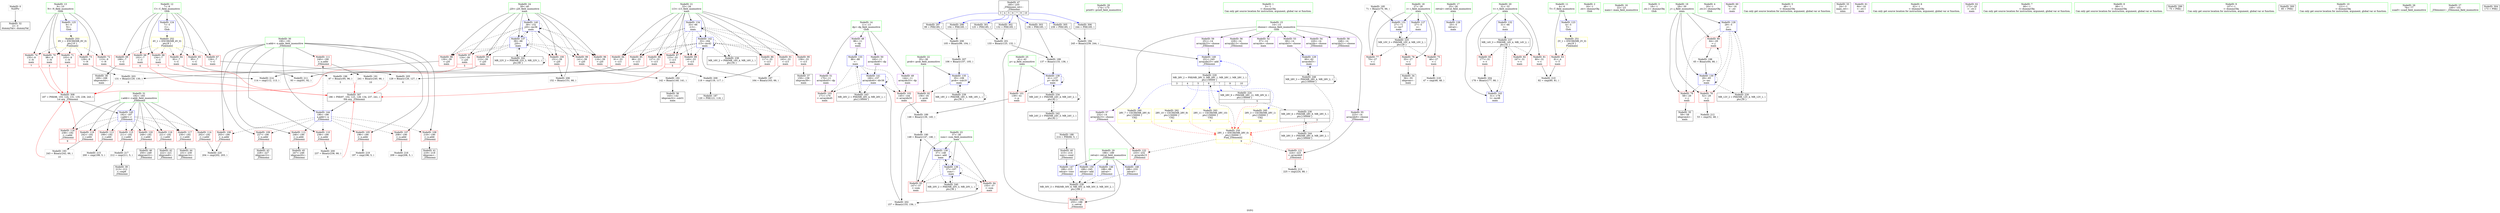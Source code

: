 digraph "SVFG" {
	label="SVFG";

	Node0x5555607b67b0 [shape=record,color=grey,label="{NodeID: 0\nNullPtr}"];
	Node0x5555607b67b0 -> Node0x5555607d3e70[style=solid];
	Node0x5555607d4c70 [shape=record,color=red,label="{NodeID: 97\n124\<--39\n\<--j20\nmain\n|{<s0>5}}"];
	Node0x5555607d4c70:s0 -> Node0x555560806ab0[style=solid,color=red];
	Node0x5555607d3040 [shape=record,color=green,label="{NodeID: 14\n11\<--13\ndp\<--dp_field_insensitive\nGlob }"];
	Node0x5555607d3040 -> Node0x5555607d5bc0[style=solid];
	Node0x5555607d3040 -> Node0x5555607d5c90[style=solid];
	Node0x5555607d3040 -> Node0x5555607d5d60[style=solid];
	Node0x5555607d3040 -> Node0x5555607d5e30[style=solid];
	Node0x5555607d8680 [shape=record,color=grey,label="{NodeID: 194\n245 = Binary(239, 244, )\n}"];
	Node0x5555607d8680 -> Node0x5555607dbe80[style=solid];
	Node0x5555607d8680 -> Node0x5555607dbf50[style=solid];
	Node0x5555607d57d0 [shape=record,color=red,label="{NodeID: 111\n240\<--190\n\<--n.addr\n_Z5binomii\n}"];
	Node0x5555607d57d0 -> Node0x5555607df160[style=solid];
	Node0x5555607d3b00 [shape=record,color=green,label="{NodeID: 28\n174\<--175\nprintf\<--printf_field_insensitive\n}"];
	Node0x5555607e1af0 [shape=record,color=grey,label="{NodeID: 208\n105 = Binary(99, 104, )\n}"];
	Node0x5555607e1af0 -> Node0x5555607e1970[style=solid];
	Node0x5555607daad0 [shape=record,color=blue,label="{NodeID: 125\n9\<--5\nN\<--\nGlob }"];
	Node0x5555607daad0 -> Node0x5555607f47d0[style=dashed];
	Node0x5555607d46c0 [shape=record,color=black,label="{NodeID: 42\n222\<--221\nidxprom8\<--\n_Z5binomii\n}"];
	Node0x5555608061e0 [shape=record,color=black,label="{NodeID: 305\n239 = PHI(185, )\n}"];
	Node0x5555608061e0 -> Node0x5555607d8680[style=solid];
	Node0x5555607db660 [shape=record,color=blue,label="{NodeID: 139\n37\<--148\nsum\<--add\nmain\n}"];
	Node0x5555607db660 -> Node0x5555607d8050[style=dashed];
	Node0x5555607db660 -> Node0x5555607d8120[style=dashed];
	Node0x5555607db660 -> Node0x5555607db3f0[style=dashed];
	Node0x5555607db660 -> Node0x5555607db660[style=dashed];
	Node0x5555607db660 -> Node0x5555607f1120[style=dashed];
	Node0x5555607d6240 [shape=record,color=purple,label="{NodeID: 56\n229\<--14\narrayidx13\<--choose\n_Z5binomii\n}"];
	Node0x5555607efd20 [shape=record,color=black,label="{NodeID: 236\nMR_28V_6 = PHI(MR_28V_9, MR_28V_5, )\npts\{150000 \}\n|{|<s1>3}}"];
	Node0x5555607efd20 -> Node0x5555607f2d30[style=dashed];
	Node0x5555607efd20:s1 -> Node0x5555607f4500[style=dashed,color=red];
	Node0x5555607d6da0 [shape=record,color=red,label="{NodeID: 70\n98\<--9\n\<--N\nmain\n|{<s0>3}}"];
	Node0x5555607d6da0:s0 -> Node0x555560806ab0[style=solid,color=red];
	Node0x5555607f4500 [shape=record,color=yellow,style=double,label="{NodeID: 250\n28V_1 = ENCHI(MR_28V_0)\npts\{150000 \}\nFun[_Z5binomii]|{|<s3>9}}"];
	Node0x5555607f4500 -> Node0x5555607da730[style=dashed];
	Node0x5555607f4500 -> Node0x5555607da800[style=dashed];
	Node0x5555607f4500 -> Node0x5555607eda20[style=dashed];
	Node0x5555607f4500:s3 -> Node0x5555607f4500[style=dashed,color=red];
	Node0x5555607d7900 [shape=record,color=red,label="{NodeID: 84\n91\<--33\n\<--i13\nmain\n}"];
	Node0x5555607d7900 -> Node0x5555607e1f70[style=solid];
	Node0x5555607c1f40 [shape=record,color=green,label="{NodeID: 1\n5\<--1\n\<--dummyObj\nCan only get source location for instruction, argument, global var or function.}"];
	Node0x5555607d4d40 [shape=record,color=red,label="{NodeID: 98\n130\<--39\n\<--j20\nmain\n}"];
	Node0x5555607d4d40 -> Node0x5555607e1370[style=solid];
	Node0x5555607d30d0 [shape=record,color=green,label="{NodeID: 15\n14\<--15\nchoose\<--choose_field_insensitive\nGlob }"];
	Node0x5555607d30d0 -> Node0x5555607d5f00[style=solid];
	Node0x5555607d30d0 -> Node0x5555607d5fd0[style=solid];
	Node0x5555607d30d0 -> Node0x5555607d60a0[style=solid];
	Node0x5555607d30d0 -> Node0x5555607d6170[style=solid];
	Node0x5555607d30d0 -> Node0x5555607d6240[style=solid];
	Node0x5555607d30d0 -> Node0x5555607d6310[style=solid];
	Node0x5555607d30d0 -> Node0x5555607d63e0[style=solid];
	Node0x5555607d30d0 -> Node0x5555607d64b0[style=solid];
	Node0x5555607d8800 [shape=record,color=grey,label="{NodeID: 195\n71 = Binary(70, 66, )\n}"];
	Node0x5555607d8800 -> Node0x5555607dafe0[style=solid];
	Node0x5555607d58a0 [shape=record,color=red,label="{NodeID: 112\n246\<--190\n\<--n.addr\n_Z5binomii\n}"];
	Node0x5555607d58a0 -> Node0x5555607d4930[style=solid];
	Node0x5555607d3c00 [shape=record,color=green,label="{NodeID: 29\n188\<--189\nretval\<--retval_field_insensitive\n_Z5binomii\n}"];
	Node0x5555607d3c00 -> Node0x5555607d5220[style=solid];
	Node0x5555607d3c00 -> Node0x5555607dbc10[style=solid];
	Node0x5555607d3c00 -> Node0x5555607dbce0[style=solid];
	Node0x5555607d3c00 -> Node0x5555607dbdb0[style=solid];
	Node0x5555607d3c00 -> Node0x5555607dbf50[style=solid];
	Node0x5555607f7910 [shape=record,color=yellow,style=double,label="{NodeID: 292\n28V_10 = CSCHI(MR_28V_9)\npts\{150000 \}\nCS[]|{<s0>6}}"];
	Node0x5555607f7910:s0 -> Node0x5555607f4500[style=dashed,color=red];
	Node0x5555607e1c70 [shape=record,color=grey,label="{NodeID: 209\n118 = cmp(116, 117, )\n}"];
	Node0x5555607e1c70 -> Node0x555560585e80[style=solid];
	Node0x5555607dabd0 [shape=record,color=blue,label="{NodeID: 126\n25\<--5\nretval\<--\nmain\n}"];
	Node0x5555607d4790 [shape=record,color=black,label="{NodeID: 43\n228\<--227\nidxprom12\<--\n_Z5binomii\n}"];
	Node0x555560806350 [shape=record,color=black,label="{NodeID: 306\n244 = PHI(185, )\n}"];
	Node0x555560806350 -> Node0x5555607d8680[style=solid];
	Node0x5555607db730 [shape=record,color=blue,label="{NodeID: 140\n39\<--152\nj20\<--inc36\nmain\n}"];
	Node0x5555607db730 -> Node0x5555607d81f0[style=dashed];
	Node0x5555607db730 -> Node0x5555607d4ba0[style=dashed];
	Node0x5555607db730 -> Node0x5555607d4c70[style=dashed];
	Node0x5555607db730 -> Node0x5555607d4d40[style=dashed];
	Node0x5555607db730 -> Node0x5555607d4e10[style=dashed];
	Node0x5555607db730 -> Node0x5555607d4ee0[style=dashed];
	Node0x5555607db730 -> Node0x5555607db4c0[style=dashed];
	Node0x5555607db730 -> Node0x5555607db730[style=dashed];
	Node0x5555607db730 -> Node0x5555607f1620[style=dashed];
	Node0x5555607d6310 [shape=record,color=purple,label="{NodeID: 57\n232\<--14\narrayidx15\<--choose\n_Z5binomii\n}"];
	Node0x5555607d6310 -> Node0x5555607da800[style=solid];
	Node0x5555607f0220 [shape=record,color=black,label="{NodeID: 237\nMR_14V_3 = PHI(MR_14V_4, MR_14V_2, )\npts\{32 \}\n}"];
	Node0x5555607f0220 -> Node0x5555607d7690[style=dashed];
	Node0x5555607f0220 -> Node0x5555607d7760[style=dashed];
	Node0x5555607f0220 -> Node0x5555607d7830[style=dashed];
	Node0x5555607f0220 -> Node0x5555607db9a0[style=dashed];
	Node0x5555607d6e70 [shape=record,color=red,label="{NodeID: 71\n103\<--9\n\<--N\nmain\n|{<s0>4}}"];
	Node0x5555607d6e70:s0 -> Node0x555560806ab0[style=solid,color=red];
	Node0x5555607f45e0 [shape=record,color=yellow,style=double,label="{NodeID: 251\n2V_1 = ENCHI(MR_2V_0)\npts\{6 \}\nFun[main]}"];
	Node0x5555607f45e0 -> Node0x5555607d67f0[style=dashed];
	Node0x5555607d79d0 [shape=record,color=red,label="{NodeID: 85\n96\<--33\n\<--i13\nmain\n}"];
	Node0x5555607d79d0 -> Node0x5555607d8980[style=solid];
	Node0x5555607b2dc0 [shape=record,color=green,label="{NodeID: 2\n16\<--1\n.str\<--dummyObj\nGlob }"];
	Node0x5555607d4e10 [shape=record,color=red,label="{NodeID: 99\n141\<--39\n\<--j20\nmain\n}"];
	Node0x5555607d4e10 -> Node0x5555607d8380[style=solid];
	Node0x5555607d3160 [shape=record,color=green,label="{NodeID: 16\n22\<--23\nmain\<--main_field_insensitive\n}"];
	Node0x5555607d8980 [shape=record,color=grey,label="{NodeID: 196\n97 = Binary(95, 96, )\n|{<s0>3}}"];
	Node0x5555607d8980:s0 -> Node0x555560806490[style=solid,color=red];
	Node0x5555607d5970 [shape=record,color=red,label="{NodeID: 113\n199\<--192\n\<--r.addr\n_Z5binomii\n}"];
	Node0x5555607d5970 -> Node0x5555607e2570[style=solid];
	Node0x5555607d3cd0 [shape=record,color=green,label="{NodeID: 30\n190\<--191\nn.addr\<--n.addr_field_insensitive\n_Z5binomii\n}"];
	Node0x5555607d3cd0 -> Node0x5555607d52f0[style=solid];
	Node0x5555607d3cd0 -> Node0x5555607d53c0[style=solid];
	Node0x5555607d3cd0 -> Node0x5555607d5490[style=solid];
	Node0x5555607d3cd0 -> Node0x5555607d5560[style=solid];
	Node0x5555607d3cd0 -> Node0x5555607d5630[style=solid];
	Node0x5555607d3cd0 -> Node0x5555607d5700[style=solid];
	Node0x5555607d3cd0 -> Node0x5555607d57d0[style=solid];
	Node0x5555607d3cd0 -> Node0x5555607d58a0[style=solid];
	Node0x5555607d3cd0 -> Node0x5555607dba70[style=solid];
	Node0x5555607f7a70 [shape=record,color=yellow,style=double,label="{NodeID: 293\n28V_11 = CSCHI(MR_28V_10)\npts\{150000 \}\nCS[]|{<s0>7}}"];
	Node0x5555607f7a70:s0 -> Node0x5555607f4500[style=dashed,color=red];
	Node0x5555607e1df0 [shape=record,color=grey,label="{NodeID: 210\n82 = cmp(80, 81, )\n}"];
	Node0x5555607daca0 [shape=record,color=blue,label="{NodeID: 127\n27\<--5\ni\<--\nmain\n}"];
	Node0x5555607daca0 -> Node0x5555607ec620[style=dashed];
	Node0x5555607d4860 [shape=record,color=black,label="{NodeID: 44\n231\<--230\nidxprom14\<--\n_Z5binomii\n}"];
	Node0x555560806490 [shape=record,color=black,label="{NodeID: 307\n186 = PHI(97, 102, 123, 128, 134, 237, 241, )\n0th arg _Z5binomii }"];
	Node0x555560806490 -> Node0x5555607dba70[style=solid];
	Node0x5555607ec120 [shape=record,color=black,label="{NodeID: 224\nMR_28V_9 = PHI(MR_28V_12, MR_28V_8, )\npts\{150000 \}\n|{|<s1>5}}"];
	Node0x5555607ec120 -> Node0x5555607efd20[style=dashed];
	Node0x5555607ec120:s1 -> Node0x5555607f4500[style=dashed,color=red];
	Node0x5555607db800 [shape=record,color=blue,label="{NodeID: 141\n160\<--157\narrayidx40\<--div38\nmain\n}"];
	Node0x5555607db800 -> Node0x5555607d5080[style=dashed];
	Node0x5555607db800 -> Node0x5555607d5150[style=dashed];
	Node0x5555607db800 -> Node0x5555607db800[style=dashed];
	Node0x5555607db800 -> Node0x5555607f2020[style=dashed];
	Node0x5555607d63e0 [shape=record,color=purple,label="{NodeID: 58\n248\<--14\narrayidx21\<--choose\n_Z5binomii\n}"];
	Node0x5555607f0720 [shape=record,color=black,label="{NodeID: 238\nMR_16V_2 = PHI(MR_16V_4, MR_16V_1, )\npts\{34 \}\n}"];
	Node0x5555607f0720 -> Node0x5555607db250[style=dashed];
	Node0x5555607d6f40 [shape=record,color=red,label="{NodeID: 72\n113\<--9\n\<--N\nmain\n}"];
	Node0x5555607d6f40 -> Node0x5555607e23f0[style=solid];
	Node0x5555607f46f0 [shape=record,color=yellow,style=double,label="{NodeID: 252\n4V_1 = ENCHI(MR_4V_0)\npts\{8 \}\nFun[main]}"];
	Node0x5555607f46f0 -> Node0x5555607d68c0[style=dashed];
	Node0x5555607f46f0 -> Node0x5555607d6990[style=dashed];
	Node0x5555607f46f0 -> Node0x5555607d6a60[style=dashed];
	Node0x5555607f46f0 -> Node0x5555607d6b30[style=dashed];
	Node0x5555607f46f0 -> Node0x5555607d6c00[style=dashed];
	Node0x5555607f46f0 -> Node0x5555607d6cd0[style=dashed];
	Node0x5555607d7aa0 [shape=record,color=red,label="{NodeID: 86\n117\<--33\n\<--i13\nmain\n}"];
	Node0x5555607d7aa0 -> Node0x5555607e1c70[style=solid];
	Node0x5555607d20c0 [shape=record,color=green,label="{NodeID: 3\n18\<--1\n.str.1\<--dummyObj\nGlob }"];
	Node0x5555607d4ee0 [shape=record,color=red,label="{NodeID: 100\n151\<--39\n\<--j20\nmain\n}"];
	Node0x5555607d4ee0 -> Node0x5555607e17f0[style=solid];
	Node0x5555607d31f0 [shape=record,color=green,label="{NodeID: 17\n25\<--26\nretval\<--retval_field_insensitive\nmain\n}"];
	Node0x5555607d31f0 -> Node0x5555607dabd0[style=solid];
	Node0x5555607d8b00 [shape=record,color=grey,label="{NodeID: 197\n164 = Binary(163, 66, )\n}"];
	Node0x5555607d8b00 -> Node0x5555607db8d0[style=solid];
	Node0x5555607d5a40 [shape=record,color=red,label="{NodeID: 114\n202\<--192\n\<--r.addr\n_Z5binomii\n}"];
	Node0x5555607d5a40 -> Node0x5555607e2cf0[style=solid];
	Node0x5555607d3da0 [shape=record,color=green,label="{NodeID: 31\n192\<--193\nr.addr\<--r.addr_field_insensitive\n_Z5binomii\n}"];
	Node0x5555607d3da0 -> Node0x5555607d5970[style=solid];
	Node0x5555607d3da0 -> Node0x5555607d5a40[style=solid];
	Node0x5555607d3da0 -> Node0x5555607d5b10[style=solid];
	Node0x5555607d3da0 -> Node0x5555607da320[style=solid];
	Node0x5555607d3da0 -> Node0x5555607da3f0[style=solid];
	Node0x5555607d3da0 -> Node0x5555607da4c0[style=solid];
	Node0x5555607d3da0 -> Node0x5555607da590[style=solid];
	Node0x5555607d3da0 -> Node0x5555607da660[style=solid];
	Node0x5555607d3da0 -> Node0x5555607dbb40[style=solid];
	Node0x5555607e1f70 [shape=record,color=grey,label="{NodeID: 211\n93 = cmp(91, 92, )\n}"];
	Node0x5555607dad70 [shape=record,color=blue,label="{NodeID: 128\n29\<--5\nj\<--\nmain\n}"];
	Node0x5555607dad70 -> Node0x5555607d7420[style=dashed];
	Node0x5555607dad70 -> Node0x5555607d74f0[style=dashed];
	Node0x5555607dad70 -> Node0x5555607d75c0[style=dashed];
	Node0x5555607dad70 -> Node0x5555607daf10[style=dashed];
	Node0x5555607dad70 -> Node0x5555607ecb20[style=dashed];
	Node0x5555607d4930 [shape=record,color=black,label="{NodeID: 45\n247\<--246\nidxprom20\<--\n_Z5binomii\n}"];
	Node0x555560806ab0 [shape=record,color=black,label="{NodeID: 308\n187 = PHI(98, 103, 124, 131, 135, 238, 243, )\n1st arg _Z5binomii }"];
	Node0x555560806ab0 -> Node0x5555607dbb40[style=solid];
	Node0x5555607ec620 [shape=record,color=black,label="{NodeID: 225\nMR_10V_3 = PHI(MR_10V_4, MR_10V_2, )\npts\{28 \}\n}"];
	Node0x5555607ec620 -> Node0x5555607d71b0[style=dashed];
	Node0x5555607ec620 -> Node0x5555607d7280[style=dashed];
	Node0x5555607ec620 -> Node0x5555607d7350[style=dashed];
	Node0x5555607ec620 -> Node0x5555607dafe0[style=dashed];
	Node0x5555607db8d0 [shape=record,color=blue,label="{NodeID: 142\n33\<--164\ni13\<--inc42\nmain\n}"];
	Node0x5555607db8d0 -> Node0x5555607d7900[style=dashed];
	Node0x5555607db8d0 -> Node0x5555607d79d0[style=dashed];
	Node0x5555607db8d0 -> Node0x5555607d7aa0[style=dashed];
	Node0x5555607db8d0 -> Node0x5555607d7b70[style=dashed];
	Node0x5555607db8d0 -> Node0x5555607d7c40[style=dashed];
	Node0x5555607db8d0 -> Node0x5555607d7d10[style=dashed];
	Node0x5555607db8d0 -> Node0x5555607d7de0[style=dashed];
	Node0x5555607db8d0 -> Node0x5555607d7eb0[style=dashed];
	Node0x5555607db8d0 -> Node0x5555607db8d0[style=dashed];
	Node0x5555607db8d0 -> Node0x5555607f0720[style=dashed];
	Node0x5555607d64b0 [shape=record,color=purple,label="{NodeID: 59\n251\<--14\narrayidx23\<--choose\n_Z5binomii\n}"];
	Node0x5555607d64b0 -> Node0x5555607dbe80[style=solid];
	Node0x5555607f0c20 [shape=record,color=black,label="{NodeID: 239\nMR_18V_2 = PHI(MR_18V_3, MR_18V_1, )\npts\{36 \}\n}"];
	Node0x5555607f0c20 -> Node0x5555607db320[style=dashed];
	Node0x5555607f0c20 -> Node0x5555607f0c20[style=dashed];
	Node0x5555607d7010 [shape=record,color=red,label="{NodeID: 73\n129\<--9\n\<--N\nmain\n}"];
	Node0x5555607d7010 -> Node0x5555607e1370[style=solid];
	Node0x5555607f47d0 [shape=record,color=yellow,style=double,label="{NodeID: 253\n6V_1 = ENCHI(MR_6V_0)\npts\{10 \}\nFun[main]}"];
	Node0x5555607f47d0 -> Node0x5555607d6da0[style=dashed];
	Node0x5555607f47d0 -> Node0x5555607d6e70[style=dashed];
	Node0x5555607f47d0 -> Node0x5555607d6f40[style=dashed];
	Node0x5555607f47d0 -> Node0x5555607d7010[style=dashed];
	Node0x5555607f47d0 -> Node0x5555607d70e0[style=dashed];
	Node0x5555607d7b70 [shape=record,color=red,label="{NodeID: 87\n123\<--33\n\<--i13\nmain\n|{<s0>5}}"];
	Node0x5555607d7b70:s0 -> Node0x555560806490[style=solid,color=red];
	Node0x5555607b5ad0 [shape=record,color=green,label="{NodeID: 4\n20\<--1\n.str.2\<--dummyObj\nGlob }"];
	Node0x5555607d4fb0 [shape=record,color=red,label="{NodeID: 101\n139\<--41\n\<--p\nmain\n}"];
	Node0x5555607d4fb0 -> Node0x5555607dee60[style=solid];
	Node0x5555607d3280 [shape=record,color=green,label="{NodeID: 18\n27\<--28\ni\<--i_field_insensitive\nmain\n}"];
	Node0x5555607d3280 -> Node0x5555607d71b0[style=solid];
	Node0x5555607d3280 -> Node0x5555607d7280[style=solid];
	Node0x5555607d3280 -> Node0x5555607d7350[style=solid];
	Node0x5555607d3280 -> Node0x5555607daca0[style=solid];
	Node0x5555607d3280 -> Node0x5555607dafe0[style=solid];
	Node0x5555607d8c80 [shape=record,color=grey,label="{NodeID: 198\n65 = Binary(64, 66, )\n}"];
	Node0x5555607d8c80 -> Node0x5555607daf10[style=solid];
	Node0x5555607d5b10 [shape=record,color=red,label="{NodeID: 115\n211\<--192\n\<--r.addr\n_Z5binomii\n}"];
	Node0x5555607d5b10 -> Node0x5555607e2870[style=solid];
	Node0x5555607d3e70 [shape=record,color=black,label="{NodeID: 32\n2\<--3\ndummyVal\<--dummyVal\n}"];
	Node0x5555607f7d30 [shape=record,color=yellow,style=double,label="{NodeID: 295\n28V_3 = CSCHI(MR_28V_1)\npts\{150000 \}\nCS[]|{<s0>10}}"];
	Node0x5555607f7d30:s0 -> Node0x5555607f4500[style=dashed,color=red];
	Node0x5555607e20f0 [shape=record,color=grey,label="{NodeID: 212\n53 = cmp(52, 48, )\n}"];
	Node0x5555607dae40 [shape=record,color=blue,label="{NodeID: 129\n60\<--62\narrayidx5\<--\nmain\n}"];
	Node0x5555607dae40 -> Node0x5555607f3320[style=dashed];
	Node0x5555607d4a00 [shape=record,color=black,label="{NodeID: 46\n250\<--249\nidxprom22\<--\n_Z5binomii\n}"];
	Node0x5555607ecb20 [shape=record,color=black,label="{NodeID: 226\nMR_12V_2 = PHI(MR_12V_4, MR_12V_1, )\npts\{30 \}\n}"];
	Node0x5555607ecb20 -> Node0x5555607dad70[style=dashed];
	Node0x5555607db9a0 [shape=record,color=blue,label="{NodeID: 143\n31\<--178\nt\<--inc48\nmain\n}"];
	Node0x5555607db9a0 -> Node0x5555607f0220[style=dashed];
	Node0x5555607d6580 [shape=record,color=purple,label="{NodeID: 60\n74\<--16\n\<--.str\nmain\n}"];
	Node0x5555607f1120 [shape=record,color=black,label="{NodeID: 240\nMR_20V_2 = PHI(MR_20V_3, MR_20V_1, )\npts\{38 \}\n}"];
	Node0x5555607f1120 -> Node0x5555607db3f0[style=dashed];
	Node0x5555607f1120 -> Node0x5555607f1120[style=dashed];
	Node0x5555607d70e0 [shape=record,color=red,label="{NodeID: 74\n135\<--9\n\<--N\nmain\n|{<s0>7}}"];
	Node0x5555607d70e0:s0 -> Node0x555560806ab0[style=solid,color=red];
	Node0x5555607d7c40 [shape=record,color=red,label="{NodeID: 88\n127\<--33\n\<--i13\nmain\n}"];
	Node0x5555607d7c40 -> Node0x5555607e1670[style=solid];
	Node0x5555607d2380 [shape=record,color=green,label="{NodeID: 5\n48\<--1\n\<--dummyObj\nCan only get source location for instruction, argument, global var or function.}"];
	Node0x5555607d5080 [shape=record,color=red,label="{NodeID: 102\n145\<--144\n\<--arrayidx33\nmain\n}"];
	Node0x5555607d5080 -> Node0x5555607dee60[style=solid];
	Node0x5555607d3350 [shape=record,color=green,label="{NodeID: 19\n29\<--30\nj\<--j_field_insensitive\nmain\n}"];
	Node0x5555607d3350 -> Node0x5555607d7420[style=solid];
	Node0x5555607d3350 -> Node0x5555607d74f0[style=solid];
	Node0x5555607d3350 -> Node0x5555607d75c0[style=solid];
	Node0x5555607d3350 -> Node0x5555607dad70[style=solid];
	Node0x5555607d3350 -> Node0x5555607daf10[style=solid];
	Node0x5555607d8e00 [shape=record,color=grey,label="{NodeID: 199\n137 = Binary(133, 136, )\n}"];
	Node0x5555607d8e00 -> Node0x5555607db590[style=solid];
	Node0x5555607da320 [shape=record,color=red,label="{NodeID: 116\n221\<--192\n\<--r.addr\n_Z5binomii\n}"];
	Node0x5555607da320 -> Node0x5555607d46c0[style=solid];
	Node0x5555607d3f70 [shape=record,color=black,label="{NodeID: 33\n24\<--5\nmain_ret\<--\nmain\n}"];
	Node0x5555607e2270 [shape=record,color=grey,label="{NodeID: 213\n225 = cmp(224, 88, )\n}"];
	Node0x5555607daf10 [shape=record,color=blue,label="{NodeID: 130\n29\<--65\nj\<--inc\nmain\n}"];
	Node0x5555607daf10 -> Node0x5555607d7420[style=dashed];
	Node0x5555607daf10 -> Node0x5555607d74f0[style=dashed];
	Node0x5555607daf10 -> Node0x5555607d75c0[style=dashed];
	Node0x5555607daf10 -> Node0x5555607daf10[style=dashed];
	Node0x5555607daf10 -> Node0x5555607ecb20[style=dashed];
	Node0x5555607d4ad0 [shape=record,color=black,label="{NodeID: 47\n185\<--255\n_Z5binomii_ret\<--\n_Z5binomii\n|{<s0>3|<s1>4|<s2>5|<s3>6|<s4>7|<s5>9|<s6>10}}"];
	Node0x5555607d4ad0:s0 -> Node0x555560805860[style=solid,color=blue];
	Node0x5555607d4ad0:s1 -> Node0x555560805a50[style=solid,color=blue];
	Node0x5555607d4ad0:s2 -> Node0x555560805cf0[style=solid,color=blue];
	Node0x5555607d4ad0:s3 -> Node0x555560805e90[style=solid,color=blue];
	Node0x5555607d4ad0:s4 -> Node0x555560805fd0[style=solid,color=blue];
	Node0x5555607d4ad0:s5 -> Node0x5555608061e0[style=solid,color=blue];
	Node0x5555607d4ad0:s6 -> Node0x555560806350[style=solid,color=blue];
	Node0x5555607dba70 [shape=record,color=blue,label="{NodeID: 144\n190\<--186\nn.addr\<--n\n_Z5binomii\n}"];
	Node0x5555607dba70 -> Node0x5555607d52f0[style=dashed];
	Node0x5555607dba70 -> Node0x5555607d53c0[style=dashed];
	Node0x5555607dba70 -> Node0x5555607d5490[style=dashed];
	Node0x5555607dba70 -> Node0x5555607d5560[style=dashed];
	Node0x5555607dba70 -> Node0x5555607d5630[style=dashed];
	Node0x5555607dba70 -> Node0x5555607d5700[style=dashed];
	Node0x5555607dba70 -> Node0x5555607d57d0[style=dashed];
	Node0x5555607dba70 -> Node0x5555607d58a0[style=dashed];
	Node0x5555607d6650 [shape=record,color=purple,label="{NodeID: 61\n84\<--18\n\<--.str.1\nmain\n}"];
	Node0x5555607f1620 [shape=record,color=black,label="{NodeID: 241\nMR_22V_2 = PHI(MR_22V_3, MR_22V_1, )\npts\{40 \}\n}"];
	Node0x5555607f1620 -> Node0x5555607db4c0[style=dashed];
	Node0x5555607f1620 -> Node0x5555607f1620[style=dashed];
	Node0x5555607d71b0 [shape=record,color=red,label="{NodeID: 75\n46\<--27\n\<--i\nmain\n}"];
	Node0x5555607d71b0 -> Node0x5555607e29f0[style=solid];
	Node0x5555607d7d10 [shape=record,color=red,label="{NodeID: 89\n140\<--33\n\<--i13\nmain\n}"];
	Node0x5555607d7d10 -> Node0x5555607d8380[style=solid];
	Node0x5555607d2410 [shape=record,color=green,label="{NodeID: 6\n62\<--1\n\<--dummyObj\nCan only get source location for instruction, argument, global var or function.}"];
	Node0x5555607d5150 [shape=record,color=red,label="{NodeID: 103\n171\<--170\n\<--arrayidx45\nmain\n}"];
	Node0x5555607d3420 [shape=record,color=green,label="{NodeID: 20\n31\<--32\nt\<--t_field_insensitive\nmain\n}"];
	Node0x5555607d3420 -> Node0x5555607d7690[style=solid];
	Node0x5555607d3420 -> Node0x5555607d7760[style=solid];
	Node0x5555607d3420 -> Node0x5555607d7830[style=solid];
	Node0x5555607d3420 -> Node0x5555607db0b0[style=solid];
	Node0x5555607d3420 -> Node0x5555607db9a0[style=solid];
	Node0x5555607d8f80 [shape=record,color=grey,label="{NodeID: 200\n237 = Binary(236, 66, )\n|{<s0>9}}"];
	Node0x5555607d8f80:s0 -> Node0x555560806490[style=solid,color=red];
	Node0x5555607da3f0 [shape=record,color=red,label="{NodeID: 117\n230\<--192\n\<--r.addr\n_Z5binomii\n}"];
	Node0x5555607da3f0 -> Node0x5555607d4860[style=solid];
	Node0x5555607d4040 [shape=record,color=black,label="{NodeID: 34\n56\<--55\nidxprom\<--\nmain\n}"];
	Node0x555560805860 [shape=record,color=black,label="{NodeID: 297\n99 = PHI(185, )\n}"];
	Node0x555560805860 -> Node0x5555607e1af0[style=solid];
	Node0x5555607e23f0 [shape=record,color=grey,label="{NodeID: 214\n114 = cmp(112, 113, )\n}"];
	Node0x5555607dafe0 [shape=record,color=blue,label="{NodeID: 131\n27\<--71\ni\<--inc7\nmain\n}"];
	Node0x5555607dafe0 -> Node0x5555607ec620[style=dashed];
	Node0x5555607d5bc0 [shape=record,color=purple,label="{NodeID: 48\n86\<--11\n\<--dp\nmain\n}"];
	Node0x5555607d5bc0 -> Node0x5555607db180[style=solid];
	Node0x5555607ed520 [shape=record,color=black,label="{NodeID: 228\nMR_30V_3 = PHI(MR_30V_6, MR_30V_4, MR_30V_5, MR_30V_2, )\npts\{189 \}\n}"];
	Node0x5555607ed520 -> Node0x5555607d5220[style=dashed];
	Node0x5555607dbb40 [shape=record,color=blue,label="{NodeID: 145\n192\<--187\nr.addr\<--r\n_Z5binomii\n}"];
	Node0x5555607dbb40 -> Node0x5555607d5970[style=dashed];
	Node0x5555607dbb40 -> Node0x5555607d5a40[style=dashed];
	Node0x5555607dbb40 -> Node0x5555607d5b10[style=dashed];
	Node0x5555607dbb40 -> Node0x5555607da320[style=dashed];
	Node0x5555607dbb40 -> Node0x5555607da3f0[style=dashed];
	Node0x5555607dbb40 -> Node0x5555607da4c0[style=dashed];
	Node0x5555607dbb40 -> Node0x5555607da590[style=dashed];
	Node0x5555607dbb40 -> Node0x5555607da660[style=dashed];
	Node0x5555607d6720 [shape=record,color=purple,label="{NodeID: 62\n172\<--20\n\<--.str.2\nmain\n}"];
	Node0x5555607f1b20 [shape=record,color=black,label="{NodeID: 242\nMR_24V_2 = PHI(MR_24V_3, MR_24V_1, )\npts\{42 \}\n}"];
	Node0x5555607f1b20 -> Node0x5555607ef320[style=dashed];
	Node0x5555607d7280 [shape=record,color=red,label="{NodeID: 76\n55\<--27\n\<--i\nmain\n}"];
	Node0x5555607d7280 -> Node0x5555607d4040[style=solid];
	Node0x5555607d7de0 [shape=record,color=red,label="{NodeID: 90\n158\<--33\n\<--i13\nmain\n}"];
	Node0x5555607d7de0 -> Node0x5555607d42b0[style=solid];
	Node0x5555607d24a0 [shape=record,color=green,label="{NodeID: 7\n66\<--1\n\<--dummyObj\nCan only get source location for instruction, argument, global var or function.}"];
	Node0x555560585e80 [shape=record,color=black,label="{NodeID: 187\n120 = PHI(121, 118, )\n}"];
	Node0x5555607d5220 [shape=record,color=red,label="{NodeID: 104\n255\<--188\n\<--retval\n_Z5binomii\n}"];
	Node0x5555607d5220 -> Node0x5555607d4ad0[style=solid];
	Node0x5555607d34f0 [shape=record,color=green,label="{NodeID: 21\n33\<--34\ni13\<--i13_field_insensitive\nmain\n}"];
	Node0x5555607d34f0 -> Node0x5555607d7900[style=solid];
	Node0x5555607d34f0 -> Node0x5555607d79d0[style=solid];
	Node0x5555607d34f0 -> Node0x5555607d7aa0[style=solid];
	Node0x5555607d34f0 -> Node0x5555607d7b70[style=solid];
	Node0x5555607d34f0 -> Node0x5555607d7c40[style=solid];
	Node0x5555607d34f0 -> Node0x5555607d7d10[style=solid];
	Node0x5555607d34f0 -> Node0x5555607d7de0[style=solid];
	Node0x5555607d34f0 -> Node0x5555607d7eb0[style=solid];
	Node0x5555607d34f0 -> Node0x5555607db250[style=solid];
	Node0x5555607d34f0 -> Node0x5555607db8d0[style=solid];
	Node0x5555607d9100 [shape=record,color=grey,label="{NodeID: 201\n133 = Binary(125, 132, )\n}"];
	Node0x5555607d9100 -> Node0x5555607d8e00[style=solid];
	Node0x5555607da4c0 [shape=record,color=red,label="{NodeID: 118\n238\<--192\n\<--r.addr\n_Z5binomii\n|{<s0>9}}"];
	Node0x5555607da4c0:s0 -> Node0x555560806ab0[style=solid,color=red];
	Node0x5555607d4110 [shape=record,color=black,label="{NodeID: 35\n59\<--58\nidxprom4\<--\nmain\n}"];
	Node0x555560805a50 [shape=record,color=black,label="{NodeID: 298\n104 = PHI(185, )\n}"];
	Node0x555560805a50 -> Node0x5555607e1af0[style=solid];
	Node0x5555607e2570 [shape=record,color=grey,label="{NodeID: 215\n200 = cmp(199, 5, )\n}"];
	Node0x5555607db0b0 [shape=record,color=blue,label="{NodeID: 132\n31\<--66\nt\<--\nmain\n}"];
	Node0x5555607db0b0 -> Node0x5555607f0220[style=dashed];
	Node0x5555607d5c90 [shape=record,color=purple,label="{NodeID: 49\n144\<--11\narrayidx33\<--dp\nmain\n}"];
	Node0x5555607d5c90 -> Node0x5555607d5080[style=solid];
	Node0x5555607eda20 [shape=record,color=black,label="{NodeID: 229\nMR_28V_2 = PHI(MR_28V_5, MR_28V_1, MR_28V_1, MR_28V_1, )\npts\{150000 \}\n|{<s0>3|<s1>4|<s2>5|<s3>6|<s4>7|<s5>9|<s6>10}}"];
	Node0x5555607eda20:s0 -> Node0x5555607f7650[style=dashed,color=blue];
	Node0x5555607eda20:s1 -> Node0x5555607ec120[style=dashed,color=blue];
	Node0x5555607eda20:s2 -> Node0x5555607f7910[style=dashed,color=blue];
	Node0x5555607eda20:s3 -> Node0x5555607f7a70[style=dashed,color=blue];
	Node0x5555607eda20:s4 -> Node0x5555607ec120[style=dashed,color=blue];
	Node0x5555607eda20:s5 -> Node0x5555607f7d30[style=dashed,color=blue];
	Node0x5555607eda20:s6 -> Node0x5555607dbe80[style=dashed,color=blue];
	Node0x5555607dbc10 [shape=record,color=blue,label="{NodeID: 146\n188\<--88\nretval\<--\n_Z5binomii\n}"];
	Node0x5555607dbc10 -> Node0x5555607ed520[style=dashed];
	Node0x5555607d67f0 [shape=record,color=red,label="{NodeID: 63\n81\<--4\n\<--T\nmain\n}"];
	Node0x5555607d67f0 -> Node0x5555607e1df0[style=solid];
	Node0x5555607f2020 [shape=record,color=black,label="{NodeID: 243\nMR_26V_2 = PHI(MR_26V_4, MR_26V_1, )\npts\{130000 \}\n}"];
	Node0x5555607f2020 -> Node0x5555607db180[style=dashed];
	Node0x5555607d7350 [shape=record,color=red,label="{NodeID: 77\n70\<--27\n\<--i\nmain\n}"];
	Node0x5555607d7350 -> Node0x5555607d8800[style=solid];
	Node0x5555607d7eb0 [shape=record,color=red,label="{NodeID: 91\n163\<--33\n\<--i13\nmain\n}"];
	Node0x5555607d7eb0 -> Node0x5555607d8b00[style=solid];
	Node0x5555607d2530 [shape=record,color=green,label="{NodeID: 8\n88\<--1\n\<--dummyObj\nCan only get source location for instruction, argument, global var or function.}"];
	Node0x5555607de8c0 [shape=record,color=black,label="{NodeID: 188\n214 = PHI(66, 5, )\n}"];
	Node0x5555607de8c0 -> Node0x5555607d4520[style=solid];
	Node0x5555607d52f0 [shape=record,color=red,label="{NodeID: 105\n196\<--190\n\<--n.addr\n_Z5binomii\n}"];
	Node0x5555607d52f0 -> Node0x5555607e2b70[style=solid];
	Node0x5555607d35c0 [shape=record,color=green,label="{NodeID: 22\n35\<--36\nprob\<--prob_field_insensitive\nmain\n}"];
	Node0x5555607d35c0 -> Node0x5555607d7f80[style=solid];
	Node0x5555607d35c0 -> Node0x5555607db320[style=solid];
	Node0x5555607e1230 [shape=record,color=grey,label="{NodeID: 202\n157 = Binary(155, 156, )\n}"];
	Node0x5555607e1230 -> Node0x5555607db800[style=solid];
	Node0x5555607da590 [shape=record,color=red,label="{NodeID: 119\n242\<--192\n\<--r.addr\n_Z5binomii\n}"];
	Node0x5555607da590 -> Node0x5555607d8500[style=solid];
	Node0x5555607d41e0 [shape=record,color=black,label="{NodeID: 36\n143\<--142\nidxprom32\<--sub31\nmain\n}"];
	Node0x555560805b50 [shape=record,color=black,label="{NodeID: 299\n75 = PHI()\n}"];
	Node0x5555607e26f0 [shape=record,color=grey,label="{NodeID: 216\n209 = cmp(208, 5, )\n}"];
	Node0x5555607db180 [shape=record,color=blue,label="{NodeID: 133\n86\<--88\n\<--\nmain\n}"];
	Node0x5555607db180 -> Node0x5555607d5080[style=dashed];
	Node0x5555607db180 -> Node0x5555607d5150[style=dashed];
	Node0x5555607db180 -> Node0x5555607db800[style=dashed];
	Node0x5555607db180 -> Node0x5555607f2020[style=dashed];
	Node0x5555607d5d60 [shape=record,color=purple,label="{NodeID: 50\n160\<--11\narrayidx40\<--dp\nmain\n}"];
	Node0x5555607d5d60 -> Node0x5555607db800[style=solid];
	Node0x5555607dbce0 [shape=record,color=blue,label="{NodeID: 147\n188\<--215\nretval\<--conv\n_Z5binomii\n}"];
	Node0x5555607dbce0 -> Node0x5555607ed520[style=dashed];
	Node0x5555607d68c0 [shape=record,color=red,label="{NodeID: 64\n92\<--7\n\<--C\nmain\n}"];
	Node0x5555607d68c0 -> Node0x5555607e1f70[style=solid];
	Node0x5555607f2d30 [shape=record,color=black,label="{NodeID: 244\nMR_28V_5 = PHI(MR_28V_6, MR_28V_2, )\npts\{150000 \}\n}"];
	Node0x5555607f2d30 -> Node0x5555607efd20[style=dashed];
	Node0x5555607d7420 [shape=record,color=red,label="{NodeID: 78\n52\<--29\n\<--j\nmain\n}"];
	Node0x5555607d7420 -> Node0x5555607e20f0[style=solid];
	Node0x5555607d7f80 [shape=record,color=red,label="{NodeID: 92\n156\<--35\n\<--prob\nmain\n}"];
	Node0x5555607d7f80 -> Node0x5555607e1230[style=solid];
	Node0x5555607d2d70 [shape=record,color=green,label="{NodeID: 9\n107\<--1\n\<--dummyObj\nCan only get source location for instruction, argument, global var or function.}"];
	Node0x5555607dee60 [shape=record,color=grey,label="{NodeID: 189\n146 = Binary(139, 145, )\n}"];
	Node0x5555607dee60 -> Node0x5555607defe0[style=solid];
	Node0x5555607d53c0 [shape=record,color=red,label="{NodeID: 106\n203\<--190\n\<--n.addr\n_Z5binomii\n}"];
	Node0x5555607d53c0 -> Node0x5555607e2cf0[style=solid];
	Node0x5555607d3690 [shape=record,color=green,label="{NodeID: 23\n37\<--38\nsum\<--sum_field_insensitive\nmain\n}"];
	Node0x5555607d3690 -> Node0x5555607d8050[style=solid];
	Node0x5555607d3690 -> Node0x5555607d8120[style=solid];
	Node0x5555607d3690 -> Node0x5555607db3f0[style=solid];
	Node0x5555607d3690 -> Node0x5555607db660[style=solid];
	Node0x5555607e1370 [shape=record,color=grey,label="{NodeID: 203\n131 = Binary(129, 130, )\n|{<s0>6}}"];
	Node0x5555607e1370:s0 -> Node0x555560806ab0[style=solid,color=red];
	Node0x5555607da660 [shape=record,color=red,label="{NodeID: 120\n249\<--192\n\<--r.addr\n_Z5binomii\n}"];
	Node0x5555607da660 -> Node0x5555607d4a00[style=solid];
	Node0x5555607d42b0 [shape=record,color=black,label="{NodeID: 37\n159\<--158\nidxprom39\<--\nmain\n}"];
	Node0x555560805c20 [shape=record,color=black,label="{NodeID: 300\n85 = PHI()\n}"];
	Node0x5555607e2870 [shape=record,color=grey,label="{NodeID: 217\n212 = cmp(211, 5, )\n}"];
	Node0x5555607e2870 -> Node0x5555607d4450[style=solid];
	Node0x5555607db250 [shape=record,color=blue,label="{NodeID: 134\n33\<--66\ni13\<--\nmain\n}"];
	Node0x5555607db250 -> Node0x5555607d7900[style=dashed];
	Node0x5555607db250 -> Node0x5555607d79d0[style=dashed];
	Node0x5555607db250 -> Node0x5555607d7aa0[style=dashed];
	Node0x5555607db250 -> Node0x5555607d7b70[style=dashed];
	Node0x5555607db250 -> Node0x5555607d7c40[style=dashed];
	Node0x5555607db250 -> Node0x5555607d7d10[style=dashed];
	Node0x5555607db250 -> Node0x5555607d7de0[style=dashed];
	Node0x5555607db250 -> Node0x5555607d7eb0[style=dashed];
	Node0x5555607db250 -> Node0x5555607db8d0[style=dashed];
	Node0x5555607db250 -> Node0x5555607f0720[style=dashed];
	Node0x5555607d5e30 [shape=record,color=purple,label="{NodeID: 51\n170\<--11\narrayidx45\<--dp\nmain\n}"];
	Node0x5555607d5e30 -> Node0x5555607d5150[style=solid];
	Node0x5555607dbdb0 [shape=record,color=blue,label="{NodeID: 148\n188\<--233\nretval\<--\n_Z5binomii\n}"];
	Node0x5555607dbdb0 -> Node0x5555607ed520[style=dashed];
	Node0x5555607d6990 [shape=record,color=red,label="{NodeID: 65\n95\<--7\n\<--C\nmain\n}"];
	Node0x5555607d6990 -> Node0x5555607d8980[style=solid];
	Node0x5555607d74f0 [shape=record,color=red,label="{NodeID: 79\n58\<--29\n\<--j\nmain\n}"];
	Node0x5555607d74f0 -> Node0x5555607d4110[style=solid];
	Node0x5555607d8050 [shape=record,color=red,label="{NodeID: 93\n147\<--37\n\<--sum\nmain\n}"];
	Node0x5555607d8050 -> Node0x5555607defe0[style=solid];
	Node0x5555607d2e00 [shape=record,color=green,label="{NodeID: 10\n121\<--1\n\<--dummyObj\nCan only get source location for instruction, argument, global var or function.}"];
	Node0x5555607defe0 [shape=record,color=grey,label="{NodeID: 190\n148 = Binary(147, 146, )\n}"];
	Node0x5555607defe0 -> Node0x5555607db660[style=solid];
	Node0x5555607d5490 [shape=record,color=red,label="{NodeID: 107\n208\<--190\n\<--n.addr\n_Z5binomii\n}"];
	Node0x5555607d5490 -> Node0x5555607e26f0[style=solid];
	Node0x5555607d3760 [shape=record,color=green,label="{NodeID: 24\n39\<--40\nj20\<--j20_field_insensitive\nmain\n}"];
	Node0x5555607d3760 -> Node0x5555607d81f0[style=solid];
	Node0x5555607d3760 -> Node0x5555607d4ba0[style=solid];
	Node0x5555607d3760 -> Node0x5555607d4c70[style=solid];
	Node0x5555607d3760 -> Node0x5555607d4d40[style=solid];
	Node0x5555607d3760 -> Node0x5555607d4e10[style=solid];
	Node0x5555607d3760 -> Node0x5555607d4ee0[style=solid];
	Node0x5555607d3760 -> Node0x5555607db4c0[style=solid];
	Node0x5555607d3760 -> Node0x5555607db730[style=solid];
	Node0x5555607e14f0 [shape=record,color=grey,label="{NodeID: 204\n178 = Binary(177, 66, )\n}"];
	Node0x5555607e14f0 -> Node0x5555607db9a0[style=solid];
	Node0x5555607da730 [shape=record,color=red,label="{NodeID: 121\n224\<--223\n\<--arrayidx9\n_Z5binomii\n}"];
	Node0x5555607da730 -> Node0x5555607e2270[style=solid];
	Node0x5555607d4380 [shape=record,color=black,label="{NodeID: 38\n169\<--168\nidxprom44\<--\nmain\n}"];
	Node0x555560805cf0 [shape=record,color=black,label="{NodeID: 301\n125 = PHI(185, )\n}"];
	Node0x555560805cf0 -> Node0x5555607d9100[style=solid];
	Node0x5555607e29f0 [shape=record,color=grey,label="{NodeID: 218\n47 = cmp(46, 48, )\n}"];
	Node0x5555607db320 [shape=record,color=blue,label="{NodeID: 135\n35\<--106\nprob\<--sub19\nmain\n}"];
	Node0x5555607db320 -> Node0x5555607d7f80[style=dashed];
	Node0x5555607db320 -> Node0x5555607db320[style=dashed];
	Node0x5555607db320 -> Node0x5555607f0c20[style=dashed];
	Node0x5555607d5f00 [shape=record,color=purple,label="{NodeID: 52\n57\<--14\narrayidx\<--choose\nmain\n}"];
	Node0x5555607dbe80 [shape=record,color=blue,label="{NodeID: 149\n251\<--245\narrayidx23\<--add\n_Z5binomii\n}"];
	Node0x5555607dbe80 -> Node0x5555607eda20[style=dashed];
	Node0x5555607d6a60 [shape=record,color=red,label="{NodeID: 66\n102\<--7\n\<--C\nmain\n|{<s0>4}}"];
	Node0x5555607d6a60:s0 -> Node0x555560806490[style=solid,color=red];
	Node0x5555607f3320 [shape=record,color=black,label="{NodeID: 246\nMR_28V_3 = PHI(MR_28V_4, MR_28V_2, )\npts\{150000 \}\n}"];
	Node0x5555607f3320 -> Node0x5555607dae40[style=dashed];
	Node0x5555607f3320 -> Node0x5555607f2d30[style=dashed];
	Node0x5555607f3320 -> Node0x5555607f3320[style=dashed];
	Node0x5555607d75c0 [shape=record,color=red,label="{NodeID: 80\n64\<--29\n\<--j\nmain\n}"];
	Node0x5555607d75c0 -> Node0x5555607d8c80[style=solid];
	Node0x5555607d8120 [shape=record,color=red,label="{NodeID: 94\n155\<--37\n\<--sum\nmain\n}"];
	Node0x5555607d8120 -> Node0x5555607e1230[style=solid];
	Node0x5555607d2e90 [shape=record,color=green,label="{NodeID: 11\n4\<--6\nT\<--T_field_insensitive\nGlob }"];
	Node0x5555607d2e90 -> Node0x5555607d67f0[style=solid];
	Node0x5555607d2e90 -> Node0x5555607da8d0[style=solid];
	Node0x5555607df160 [shape=record,color=grey,label="{NodeID: 191\n241 = Binary(240, 66, )\n|{<s0>10}}"];
	Node0x5555607df160:s0 -> Node0x555560806490[style=solid,color=red];
	Node0x5555607d5560 [shape=record,color=red,label="{NodeID: 108\n218\<--190\n\<--n.addr\n_Z5binomii\n}"];
	Node0x5555607d5560 -> Node0x5555607d45f0[style=solid];
	Node0x5555607d3830 [shape=record,color=green,label="{NodeID: 25\n41\<--42\np\<--p_field_insensitive\nmain\n}"];
	Node0x5555607d3830 -> Node0x5555607d4fb0[style=solid];
	Node0x5555607d3830 -> Node0x5555607db590[style=solid];
	Node0x5555607e1670 [shape=record,color=grey,label="{NodeID: 205\n128 = Binary(126, 127, )\n|{<s0>6}}"];
	Node0x5555607e1670:s0 -> Node0x555560806490[style=solid,color=red];
	Node0x5555607da800 [shape=record,color=red,label="{NodeID: 122\n233\<--232\n\<--arrayidx15\n_Z5binomii\n}"];
	Node0x5555607da800 -> Node0x5555607dbdb0[style=solid];
	Node0x5555607d4450 [shape=record,color=black,label="{NodeID: 39\n213\<--212\n\<--cmp6\n_Z5binomii\n}"];
	Node0x555560805e90 [shape=record,color=black,label="{NodeID: 302\n132 = PHI(185, )\n}"];
	Node0x555560805e90 -> Node0x5555607d9100[style=solid];
	Node0x5555607e2b70 [shape=record,color=grey,label="{NodeID: 219\n197 = cmp(196, 5, )\n}"];
	Node0x5555607db3f0 [shape=record,color=blue,label="{NodeID: 136\n37\<--107\nsum\<--\nmain\n}"];
	Node0x5555607db3f0 -> Node0x5555607d8050[style=dashed];
	Node0x5555607db3f0 -> Node0x5555607d8120[style=dashed];
	Node0x5555607db3f0 -> Node0x5555607db3f0[style=dashed];
	Node0x5555607db3f0 -> Node0x5555607db660[style=dashed];
	Node0x5555607db3f0 -> Node0x5555607f1120[style=dashed];
	Node0x5555607d5fd0 [shape=record,color=purple,label="{NodeID: 53\n60\<--14\narrayidx5\<--choose\nmain\n}"];
	Node0x5555607d5fd0 -> Node0x5555607dae40[style=solid];
	Node0x5555607dbf50 [shape=record,color=blue,label="{NodeID: 150\n188\<--245\nretval\<--add\n_Z5binomii\n}"];
	Node0x5555607dbf50 -> Node0x5555607ed520[style=dashed];
	Node0x5555607d6b30 [shape=record,color=red,label="{NodeID: 67\n126\<--7\n\<--C\nmain\n}"];
	Node0x5555607d6b30 -> Node0x5555607e1670[style=solid];
	Node0x5555607d7690 [shape=record,color=red,label="{NodeID: 81\n80\<--31\n\<--t\nmain\n}"];
	Node0x5555607d7690 -> Node0x5555607e1df0[style=solid];
	Node0x5555607d81f0 [shape=record,color=red,label="{NodeID: 95\n112\<--39\n\<--j20\nmain\n}"];
	Node0x5555607d81f0 -> Node0x5555607e23f0[style=solid];
	Node0x5555607d2f20 [shape=record,color=green,label="{NodeID: 12\n7\<--8\nC\<--C_field_insensitive\nGlob }"];
	Node0x5555607d2f20 -> Node0x5555607d68c0[style=solid];
	Node0x5555607d2f20 -> Node0x5555607d6990[style=solid];
	Node0x5555607d2f20 -> Node0x5555607d6a60[style=solid];
	Node0x5555607d2f20 -> Node0x5555607d6b30[style=solid];
	Node0x5555607d2f20 -> Node0x5555607d6c00[style=solid];
	Node0x5555607d2f20 -> Node0x5555607d6cd0[style=solid];
	Node0x5555607d2f20 -> Node0x5555607da9d0[style=solid];
	Node0x5555607d8380 [shape=record,color=grey,label="{NodeID: 192\n142 = Binary(140, 141, )\n}"];
	Node0x5555607d8380 -> Node0x5555607d41e0[style=solid];
	Node0x5555607d5630 [shape=record,color=red,label="{NodeID: 109\n227\<--190\n\<--n.addr\n_Z5binomii\n}"];
	Node0x5555607d5630 -> Node0x5555607d4790[style=solid];
	Node0x5555607d3900 [shape=record,color=green,label="{NodeID: 26\n76\<--77\nscanf\<--scanf_field_insensitive\n}"];
	Node0x5555607e17f0 [shape=record,color=grey,label="{NodeID: 206\n152 = Binary(151, 66, )\n}"];
	Node0x5555607e17f0 -> Node0x5555607db730[style=solid];
	Node0x5555607da8d0 [shape=record,color=blue,label="{NodeID: 123\n4\<--5\nT\<--\nGlob }"];
	Node0x5555607da8d0 -> Node0x5555607f45e0[style=dashed];
	Node0x5555607d4520 [shape=record,color=black,label="{NodeID: 40\n215\<--214\nconv\<--cond\n_Z5binomii\n}"];
	Node0x5555607d4520 -> Node0x5555607dbce0[style=solid];
	Node0x555560805fd0 [shape=record,color=black,label="{NodeID: 303\n136 = PHI(185, )\n}"];
	Node0x555560805fd0 -> Node0x5555607d8e00[style=solid];
	Node0x5555607e2cf0 [shape=record,color=grey,label="{NodeID: 220\n204 = cmp(202, 203, )\n}"];
	Node0x5555607db4c0 [shape=record,color=blue,label="{NodeID: 137\n39\<--66\nj20\<--\nmain\n}"];
	Node0x5555607db4c0 -> Node0x5555607d81f0[style=dashed];
	Node0x5555607db4c0 -> Node0x5555607d4ba0[style=dashed];
	Node0x5555607db4c0 -> Node0x5555607d4c70[style=dashed];
	Node0x5555607db4c0 -> Node0x5555607d4d40[style=dashed];
	Node0x5555607db4c0 -> Node0x5555607d4e10[style=dashed];
	Node0x5555607db4c0 -> Node0x5555607d4ee0[style=dashed];
	Node0x5555607db4c0 -> Node0x5555607db4c0[style=dashed];
	Node0x5555607db4c0 -> Node0x5555607db730[style=dashed];
	Node0x5555607db4c0 -> Node0x5555607f1620[style=dashed];
	Node0x5555607d60a0 [shape=record,color=purple,label="{NodeID: 54\n220\<--14\narrayidx\<--choose\n_Z5binomii\n}"];
	Node0x5555607ef320 [shape=record,color=black,label="{NodeID: 234\nMR_24V_3 = PHI(MR_24V_4, MR_24V_2, )\npts\{42 \}\n}"];
	Node0x5555607ef320 -> Node0x5555607db590[style=dashed];
	Node0x5555607ef320 -> Node0x5555607ef320[style=dashed];
	Node0x5555607ef320 -> Node0x5555607f1b20[style=dashed];
	Node0x5555607d6c00 [shape=record,color=red,label="{NodeID: 68\n134\<--7\n\<--C\nmain\n|{<s0>7}}"];
	Node0x5555607d6c00:s0 -> Node0x555560806490[style=solid,color=red];
	Node0x5555607d7760 [shape=record,color=red,label="{NodeID: 82\n167\<--31\n\<--t\nmain\n}"];
	Node0x5555607d4ba0 [shape=record,color=red,label="{NodeID: 96\n116\<--39\n\<--j20\nmain\n}"];
	Node0x5555607d4ba0 -> Node0x5555607e1c70[style=solid];
	Node0x5555607d2fb0 [shape=record,color=green,label="{NodeID: 13\n9\<--10\nN\<--N_field_insensitive\nGlob }"];
	Node0x5555607d2fb0 -> Node0x5555607d6da0[style=solid];
	Node0x5555607d2fb0 -> Node0x5555607d6e70[style=solid];
	Node0x5555607d2fb0 -> Node0x5555607d6f40[style=solid];
	Node0x5555607d2fb0 -> Node0x5555607d7010[style=solid];
	Node0x5555607d2fb0 -> Node0x5555607d70e0[style=solid];
	Node0x5555607d2fb0 -> Node0x5555607daad0[style=solid];
	Node0x5555607d8500 [shape=record,color=grey,label="{NodeID: 193\n243 = Binary(242, 66, )\n|{<s0>10}}"];
	Node0x5555607d8500:s0 -> Node0x555560806ab0[style=solid,color=red];
	Node0x5555607d5700 [shape=record,color=red,label="{NodeID: 110\n236\<--190\n\<--n.addr\n_Z5binomii\n}"];
	Node0x5555607d5700 -> Node0x5555607d8f80[style=solid];
	Node0x5555607d3a00 [shape=record,color=green,label="{NodeID: 27\n100\<--101\n_Z5binomii\<--_Z5binomii_field_insensitive\n}"];
	Node0x5555607f7650 [shape=record,color=yellow,style=double,label="{NodeID: 290\n28V_7 = CSCHI(MR_28V_6)\npts\{150000 \}\nCS[]|{<s0>4}}"];
	Node0x5555607f7650:s0 -> Node0x5555607f4500[style=dashed,color=red];
	Node0x5555607e1970 [shape=record,color=grey,label="{NodeID: 207\n106 = Binary(107, 105, )\n}"];
	Node0x5555607e1970 -> Node0x5555607db320[style=solid];
	Node0x5555607da9d0 [shape=record,color=blue,label="{NodeID: 124\n7\<--5\nC\<--\nGlob }"];
	Node0x5555607da9d0 -> Node0x5555607f46f0[style=dashed];
	Node0x5555607d45f0 [shape=record,color=black,label="{NodeID: 41\n219\<--218\nidxprom\<--\n_Z5binomii\n}"];
	Node0x555560806110 [shape=record,color=black,label="{NodeID: 304\n173 = PHI()\n}"];
	Node0x5555607db590 [shape=record,color=blue,label="{NodeID: 138\n41\<--137\np\<--div30\nmain\n}"];
	Node0x5555607db590 -> Node0x5555607d4fb0[style=dashed];
	Node0x5555607db590 -> Node0x5555607db590[style=dashed];
	Node0x5555607db590 -> Node0x5555607ef320[style=dashed];
	Node0x5555607d6170 [shape=record,color=purple,label="{NodeID: 55\n223\<--14\narrayidx9\<--choose\n_Z5binomii\n}"];
	Node0x5555607d6170 -> Node0x5555607da730[style=solid];
	Node0x5555607d6cd0 [shape=record,color=red,label="{NodeID: 69\n168\<--7\n\<--C\nmain\n}"];
	Node0x5555607d6cd0 -> Node0x5555607d4380[style=solid];
	Node0x5555607d7830 [shape=record,color=red,label="{NodeID: 83\n177\<--31\n\<--t\nmain\n}"];
	Node0x5555607d7830 -> Node0x5555607e14f0[style=solid];
}

